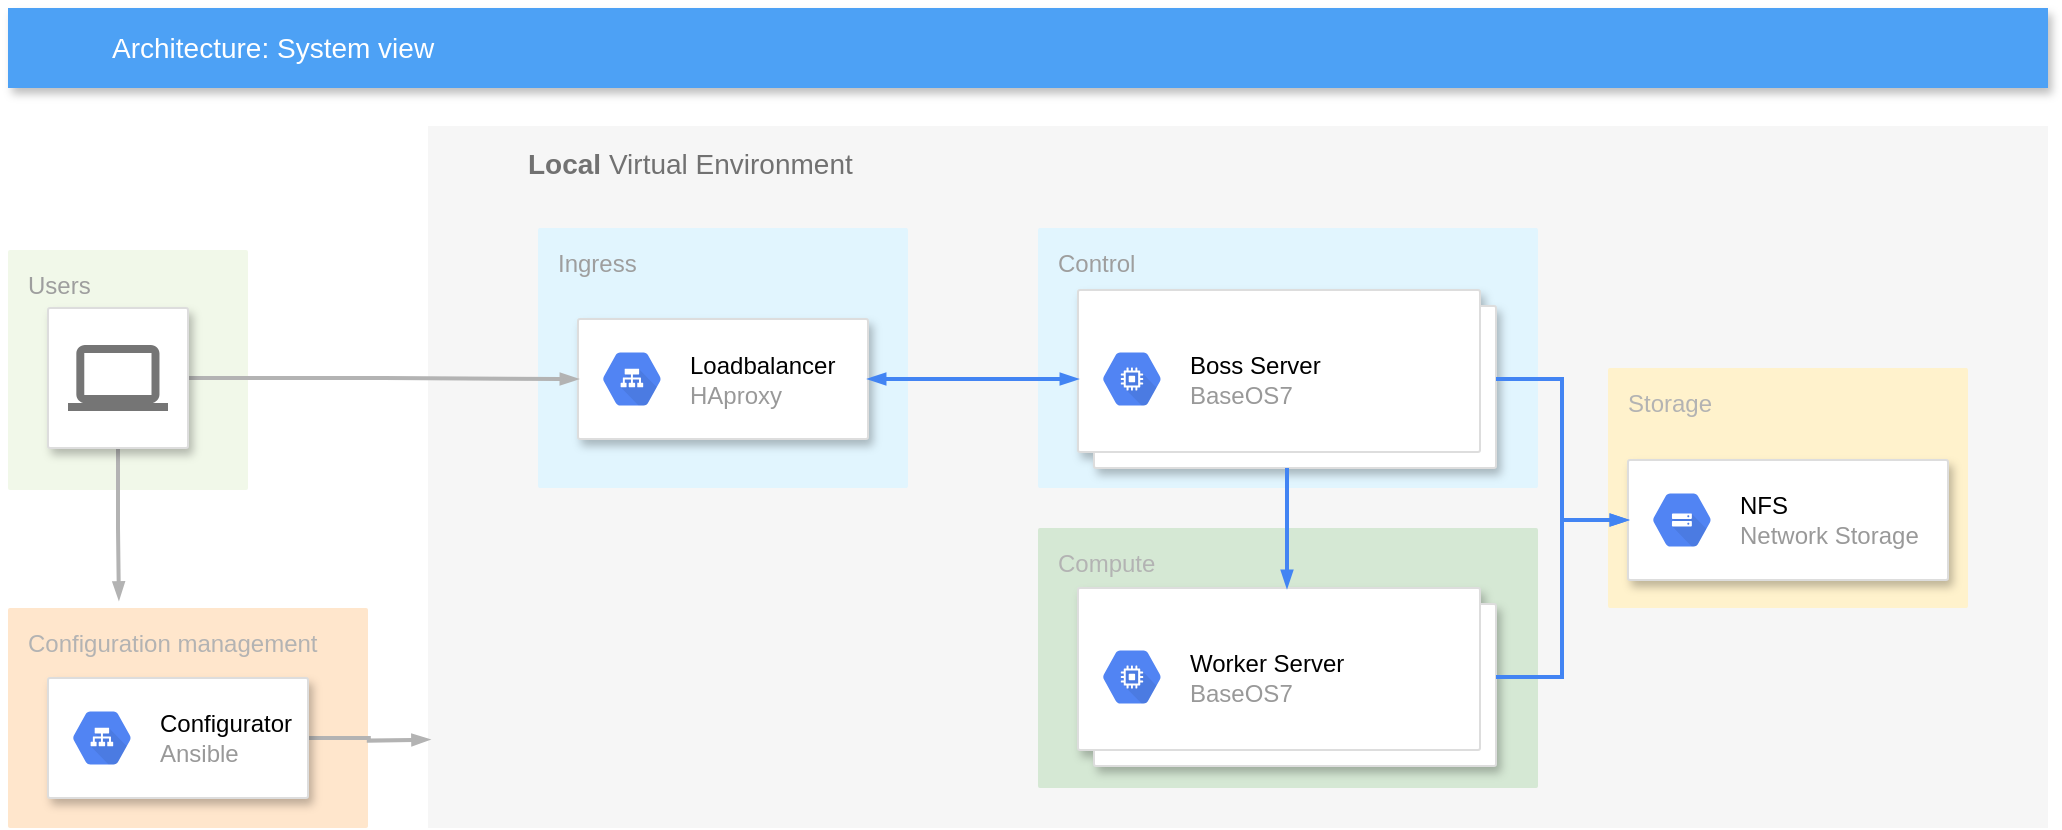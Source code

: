 <mxfile version="14.6.11" type="device"><diagram id="d1ab7348-05c3-a1e3-ca4d-12c340fd6b49" name="Page-1"><mxGraphModel dx="2452" dy="940" grid="1" gridSize="10" guides="1" tooltips="1" connect="1" arrows="1" fold="1" page="1" pageScale="1" pageWidth="1169" pageHeight="827" background="#ffffff" math="0" shadow="0"><root><mxCell id="0"/><mxCell id="1" parent="0"/><mxCell id="9" value="Architecture: System view" style="fillColor=#4DA1F5;strokeColor=none;shadow=1;gradientColor=none;fontSize=14;align=left;spacingLeft=50;fontColor=#ffffff;html=1;" parent="1" vertex="1"><mxGeometry x="20" y="40" width="1020" height="40" as="geometry"/></mxCell><mxCell id="wlVNg0u_Xua_yMcrIN2f-56" value="&lt;b&gt;Local &lt;/b&gt;Virtual Environment&lt;br&gt;&lt;b&gt;&lt;/b&gt;" style="fillColor=#F6F6F6;strokeColor=none;shadow=0;gradientColor=none;fontSize=14;align=left;spacing=10;fontColor=#717171;9E9E9E;verticalAlign=top;spacingTop=-4;fontStyle=0;spacingLeft=40;html=1;" vertex="1" parent="1"><mxGeometry x="230" y="99" width="810" height="351" as="geometry"/></mxCell><mxCell id="wlVNg0u_Xua_yMcrIN2f-58" value="" style="shape=image;html=1;verticalAlign=top;verticalLabelPosition=bottom;labelBackgroundColor=#ffffff;imageAspect=0;aspect=fixed;image=https://cdn4.iconfinder.com/data/icons/logos-brands-5/24/proxmox-128.png" vertex="1" parent="1"><mxGeometry x="250" y="105" width="23" height="23" as="geometry"/></mxCell><mxCell id="wlVNg0u_Xua_yMcrIN2f-59" value="Ingress" style="rounded=1;absoluteArcSize=1;arcSize=2;html=1;strokeColor=none;gradientColor=none;shadow=0;dashed=0;fontSize=12;fontColor=#9E9E9E;align=left;verticalAlign=top;spacing=10;spacingTop=-4;fillColor=#E1F5FE;" vertex="1" parent="1"><mxGeometry x="285" y="150" width="185" height="130" as="geometry"/></mxCell><mxCell id="wlVNg0u_Xua_yMcrIN2f-60" value="" style="strokeColor=#dddddd;fillColor=#ffffff;shadow=1;strokeWidth=1;rounded=1;absoluteArcSize=1;arcSize=2;fontSize=11;fontColor=#9E9E9E;align=center;html=1;" vertex="1" parent="1"><mxGeometry x="305" y="195.5" width="145" height="60" as="geometry"/></mxCell><mxCell id="wlVNg0u_Xua_yMcrIN2f-61" value="&lt;font color=&quot;#000000&quot;&gt;Loadbalancer&lt;/font&gt;&lt;br&gt;&lt;div&gt;HAproxy&lt;/div&gt;" style="dashed=0;connectable=0;html=1;fillColor=#5184F3;strokeColor=none;shape=mxgraph.gcp2.hexIcon;prIcon=cloud_load_balancing;part=1;labelPosition=right;verticalLabelPosition=middle;align=left;verticalAlign=middle;spacingLeft=5;fontColor=#999999;fontSize=12;" vertex="1" parent="wlVNg0u_Xua_yMcrIN2f-60"><mxGeometry y="0.5" width="44" height="39" relative="1" as="geometry"><mxPoint x="5" y="-19.5" as="offset"/></mxGeometry></mxCell><mxCell id="wlVNg0u_Xua_yMcrIN2f-68" value="Control" style="rounded=1;absoluteArcSize=1;arcSize=2;html=1;strokeColor=none;gradientColor=none;shadow=0;dashed=0;fontSize=12;fontColor=#9E9E9E;align=left;verticalAlign=top;spacing=10;spacingTop=-4;fillColor=#E1F5FE;" vertex="1" parent="1"><mxGeometry x="535" y="150" width="250" height="130" as="geometry"/></mxCell><mxCell id="wlVNg0u_Xua_yMcrIN2f-66" value="" style="shape=mxgraph.gcp2.doubleRect;strokeColor=#dddddd;fillColor=#ffffff;shadow=1;strokeWidth=1;fontSize=11;fontColor=#9E9E9E;align=center;html=1;" vertex="1" parent="1"><mxGeometry x="555" y="181" width="209" height="89" as="geometry"/></mxCell><mxCell id="wlVNg0u_Xua_yMcrIN2f-67" value="&lt;font color=&quot;#000000&quot;&gt;Boss Server&lt;/font&gt;&lt;br&gt;BaseOS7" style="dashed=0;connectable=0;html=1;fillColor=#5184F3;strokeColor=none;shape=mxgraph.gcp2.hexIcon;prIcon=compute_engine;part=1;labelPosition=right;verticalLabelPosition=middle;align=left;verticalAlign=middle;spacingLeft=5;fontColor=#999999;fontSize=12;" vertex="1" parent="wlVNg0u_Xua_yMcrIN2f-66"><mxGeometry y="0.5" width="44" height="39" relative="1" as="geometry"><mxPoint x="5" y="-19.5" as="offset"/></mxGeometry></mxCell><mxCell id="wlVNg0u_Xua_yMcrIN2f-69" style="edgeStyle=orthogonalEdgeStyle;rounded=0;html=1;labelBackgroundColor=none;startFill=1;startSize=4;endArrow=blockThin;endFill=1;endSize=4;jettySize=auto;orthogonalLoop=1;strokeColor=#4284F3;strokeWidth=2;fontSize=12;fontColor=#000000;align=left;dashed=0;startArrow=blockThin;entryX=0;entryY=0.5;entryDx=0;entryDy=0;" edge="1" parent="1" source="wlVNg0u_Xua_yMcrIN2f-60" target="wlVNg0u_Xua_yMcrIN2f-66"><mxGeometry relative="1" as="geometry"><mxPoint x="475" y="215" as="sourcePoint"/><mxPoint x="30" y="370" as="targetPoint"/></mxGeometry></mxCell><mxCell id="wlVNg0u_Xua_yMcrIN2f-70" value="Users" style="rounded=1;absoluteArcSize=1;arcSize=2;html=1;strokeColor=none;gradientColor=none;shadow=0;dashed=0;fontSize=12;fontColor=#9E9E9E;align=left;verticalAlign=top;spacing=10;spacingTop=-4;fillColor=#F1F8E9;" vertex="1" parent="1"><mxGeometry x="20" y="161" width="120" height="120" as="geometry"/></mxCell><mxCell id="wlVNg0u_Xua_yMcrIN2f-94" style="edgeStyle=orthogonalEdgeStyle;rounded=0;orthogonalLoop=1;jettySize=auto;html=1;exitX=1;exitY=0.5;exitDx=0;exitDy=0;entryX=0;entryY=0.5;entryDx=0;entryDy=0;dashed=0;labelBackgroundColor=none;fontSize=12;fontColor=#9E9E9E;startArrow=none;startFill=0;endArrow=blockThin;endFill=1;startSize=4;endSize=4;strokeColor=#B3B3B3;strokeWidth=2;align=left;" edge="1" parent="1" source="wlVNg0u_Xua_yMcrIN2f-71" target="wlVNg0u_Xua_yMcrIN2f-60"><mxGeometry relative="1" as="geometry"/></mxCell><mxCell id="wlVNg0u_Xua_yMcrIN2f-95" style="edgeStyle=orthogonalEdgeStyle;rounded=0;orthogonalLoop=1;jettySize=auto;html=1;exitX=0.5;exitY=1;exitDx=0;exitDy=0;entryX=0.308;entryY=-0.038;entryDx=0;entryDy=0;entryPerimeter=0;dashed=0;labelBackgroundColor=none;fontSize=12;fontColor=#9E9E9E;startArrow=none;startFill=0;endArrow=blockThin;endFill=1;startSize=4;endSize=4;strokeColor=#B3B3B3;strokeWidth=2;align=left;" edge="1" parent="1" source="wlVNg0u_Xua_yMcrIN2f-71" target="wlVNg0u_Xua_yMcrIN2f-90"><mxGeometry relative="1" as="geometry"/></mxCell><mxCell id="wlVNg0u_Xua_yMcrIN2f-71" value="" style="strokeColor=#dddddd;fillColor=#ffffff;shadow=1;strokeWidth=1;rounded=1;absoluteArcSize=1;arcSize=2;labelPosition=center;verticalLabelPosition=middle;align=center;verticalAlign=bottom;spacingLeft=0;fontColor=#999999;fontSize=12;whiteSpace=wrap;spacingBottom=2;html=1;" vertex="1" parent="1"><mxGeometry x="40" y="190" width="70" height="70" as="geometry"/></mxCell><mxCell id="wlVNg0u_Xua_yMcrIN2f-72" value="" style="dashed=0;connectable=0;html=1;fillColor=#757575;strokeColor=none;shape=mxgraph.gcp2.laptop;part=1;" vertex="1" parent="wlVNg0u_Xua_yMcrIN2f-71"><mxGeometry x="0.5" width="50" height="33" relative="1" as="geometry"><mxPoint x="-25" y="18.5" as="offset"/></mxGeometry></mxCell><mxCell id="wlVNg0u_Xua_yMcrIN2f-73" value="&lt;font color=&quot;#B3B3B3&quot;&gt;Compute&lt;/font&gt;" style="rounded=1;absoluteArcSize=1;arcSize=2;html=1;shadow=0;dashed=0;fontSize=12;align=left;verticalAlign=top;spacing=10;spacingTop=-4;fillColor=#d5e8d4;strokeColor=none;" vertex="1" parent="1"><mxGeometry x="535" y="300" width="250" height="130" as="geometry"/></mxCell><mxCell id="wlVNg0u_Xua_yMcrIN2f-74" value="" style="shape=mxgraph.gcp2.doubleRect;strokeColor=#dddddd;fillColor=#ffffff;shadow=1;strokeWidth=1;fontSize=11;fontColor=#9E9E9E;align=center;html=1;" vertex="1" parent="1"><mxGeometry x="555" y="330" width="209" height="89" as="geometry"/></mxCell><mxCell id="wlVNg0u_Xua_yMcrIN2f-75" value="&lt;font color=&quot;#000000&quot;&gt;Worker Server&lt;/font&gt;&lt;br&gt;BaseOS7" style="dashed=0;connectable=0;html=1;fillColor=#5184F3;strokeColor=none;shape=mxgraph.gcp2.hexIcon;prIcon=compute_engine;part=1;labelPosition=right;verticalLabelPosition=middle;align=left;verticalAlign=middle;spacingLeft=5;fontColor=#999999;fontSize=12;" vertex="1" parent="wlVNg0u_Xua_yMcrIN2f-74"><mxGeometry y="0.5" width="44" height="39" relative="1" as="geometry"><mxPoint x="5" y="-19.5" as="offset"/></mxGeometry></mxCell><mxCell id="wlVNg0u_Xua_yMcrIN2f-76" style="edgeStyle=orthogonalEdgeStyle;rounded=0;html=1;labelBackgroundColor=none;startFill=0;startSize=4;endArrow=blockThin;endFill=1;endSize=4;jettySize=auto;orthogonalLoop=1;strokeColor=#4284F3;strokeWidth=2;fontSize=12;fontColor=#000000;align=left;dashed=0;startArrow=none;entryX=0.5;entryY=0;entryDx=0;entryDy=0;exitX=0.5;exitY=1;exitDx=0;exitDy=0;" edge="1" parent="1" source="wlVNg0u_Xua_yMcrIN2f-66" target="wlVNg0u_Xua_yMcrIN2f-74"><mxGeometry relative="1" as="geometry"><mxPoint x="1045" y="180" as="sourcePoint"/><mxPoint x="1185" y="179.5" as="targetPoint"/></mxGeometry></mxCell><mxCell id="wlVNg0u_Xua_yMcrIN2f-77" value="&lt;font color=&quot;#B3B3B3&quot;&gt;Storage&lt;/font&gt;" style="rounded=1;absoluteArcSize=1;arcSize=2;html=1;shadow=0;dashed=0;fontSize=12;align=left;verticalAlign=top;spacing=10;spacingTop=-4;fillColor=#fff2cc;strokeColor=none;" vertex="1" parent="1"><mxGeometry x="820" y="220" width="180" height="120" as="geometry"/></mxCell><mxCell id="wlVNg0u_Xua_yMcrIN2f-80" value="" style="strokeColor=#dddddd;fillColor=#ffffff;shadow=1;strokeWidth=1;rounded=1;absoluteArcSize=1;arcSize=2;fontSize=11;fontColor=#9E9E9E;align=center;html=1;" vertex="1" parent="1"><mxGeometry x="830" y="266" width="160" height="60" as="geometry"/></mxCell><mxCell id="wlVNg0u_Xua_yMcrIN2f-81" value="&lt;font color=&quot;#000000&quot;&gt;NFS&lt;/font&gt;&lt;br&gt;Network Storage" style="dashed=0;connectable=0;html=1;fillColor=#5184F3;strokeColor=none;shape=mxgraph.gcp2.hexIcon;prIcon=cloud_storage;part=1;labelPosition=right;verticalLabelPosition=middle;align=left;verticalAlign=middle;spacingLeft=5;fontColor=#999999;fontSize=12;" vertex="1" parent="wlVNg0u_Xua_yMcrIN2f-80"><mxGeometry y="0.5" width="44" height="39" relative="1" as="geometry"><mxPoint x="5" y="-19.5" as="offset"/></mxGeometry></mxCell><mxCell id="wlVNg0u_Xua_yMcrIN2f-85" style="edgeStyle=orthogonalEdgeStyle;rounded=0;orthogonalLoop=1;jettySize=auto;html=1;exitX=1;exitY=0.5;exitDx=0;exitDy=0;entryX=0;entryY=0.5;entryDx=0;entryDy=0;dashed=0;labelBackgroundColor=none;fontSize=12;startArrow=none;startFill=0;endArrow=blockThin;endFill=1;startSize=4;endSize=4;strokeColor=#4284F3;strokeWidth=2;align=left;" edge="1" parent="1" source="wlVNg0u_Xua_yMcrIN2f-66" target="wlVNg0u_Xua_yMcrIN2f-80"><mxGeometry relative="1" as="geometry"/></mxCell><mxCell id="wlVNg0u_Xua_yMcrIN2f-86" style="edgeStyle=orthogonalEdgeStyle;rounded=0;orthogonalLoop=1;jettySize=auto;html=1;exitX=1;exitY=0.5;exitDx=0;exitDy=0;entryX=0;entryY=0.5;entryDx=0;entryDy=0;dashed=0;labelBackgroundColor=none;fontSize=12;startArrow=none;startFill=0;endArrow=blockThin;endFill=1;startSize=4;endSize=4;strokeColor=#4284F3;strokeWidth=2;align=left;" edge="1" parent="1" source="wlVNg0u_Xua_yMcrIN2f-74" target="wlVNg0u_Xua_yMcrIN2f-80"><mxGeometry relative="1" as="geometry"/></mxCell><mxCell id="wlVNg0u_Xua_yMcrIN2f-90" value="&lt;font color=&quot;#B3B3B3&quot;&gt;Configuration management&lt;/font&gt;" style="rounded=1;absoluteArcSize=1;arcSize=2;html=1;shadow=0;dashed=0;fontSize=12;align=left;verticalAlign=top;spacing=10;spacingTop=-4;fillColor=#ffe6cc;strokeColor=none;" vertex="1" parent="1"><mxGeometry x="20" y="340" width="180" height="110" as="geometry"/></mxCell><mxCell id="wlVNg0u_Xua_yMcrIN2f-93" style="edgeStyle=orthogonalEdgeStyle;rounded=0;orthogonalLoop=1;jettySize=auto;html=1;exitX=1;exitY=0.5;exitDx=0;exitDy=0;entryX=0.001;entryY=0.91;entryDx=0;entryDy=0;entryPerimeter=0;dashed=0;labelBackgroundColor=none;fontSize=12;fontColor=#9E9E9E;startArrow=none;startFill=0;endArrow=blockThin;endFill=1;startSize=4;endSize=4;strokeWidth=2;align=left;strokeColor=#B3B3B3;" edge="1" parent="1" source="wlVNg0u_Xua_yMcrIN2f-91"><mxGeometry relative="1" as="geometry"><mxPoint x="230.81" y="405.81" as="targetPoint"/></mxGeometry></mxCell><mxCell id="wlVNg0u_Xua_yMcrIN2f-91" value="" style="strokeColor=#dddddd;fillColor=#ffffff;shadow=1;strokeWidth=1;rounded=1;absoluteArcSize=1;arcSize=2;fontSize=11;fontColor=#9E9E9E;align=center;html=1;" vertex="1" parent="1"><mxGeometry x="40" y="375" width="130" height="60" as="geometry"/></mxCell><mxCell id="wlVNg0u_Xua_yMcrIN2f-92" value="&lt;div&gt;&lt;font color=&quot;#000000&quot;&gt;Configurator&lt;/font&gt;&lt;/div&gt;&lt;div&gt;Ansible&lt;br&gt;&lt;/div&gt;" style="dashed=0;connectable=0;html=1;fillColor=#5184F3;strokeColor=none;shape=mxgraph.gcp2.hexIcon;prIcon=cloud_load_balancing;part=1;labelPosition=right;verticalLabelPosition=middle;align=left;verticalAlign=middle;spacingLeft=5;fontColor=#999999;fontSize=12;" vertex="1" parent="wlVNg0u_Xua_yMcrIN2f-91"><mxGeometry y="0.5" width="44" height="39" relative="1" as="geometry"><mxPoint x="5" y="-19.5" as="offset"/></mxGeometry></mxCell></root></mxGraphModel></diagram></mxfile>
